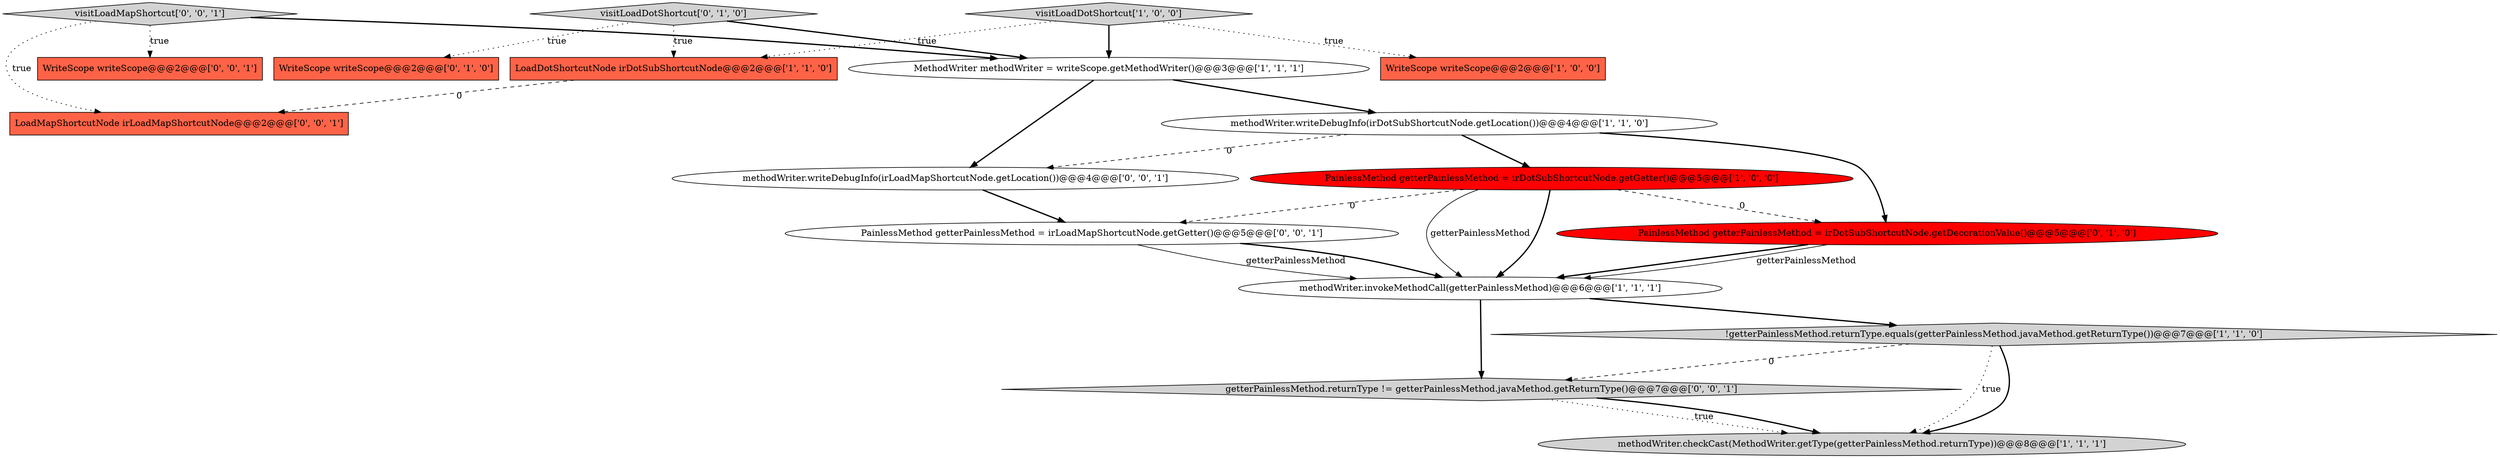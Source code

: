 digraph {
9 [style = filled, label = "WriteScope writeScope@@@2@@@['0', '1', '0']", fillcolor = tomato, shape = box image = "AAA0AAABBB2BBB"];
8 [style = filled, label = "PainlessMethod getterPainlessMethod = irDotSubShortcutNode.getGetter()@@@5@@@['1', '0', '0']", fillcolor = red, shape = ellipse image = "AAA1AAABBB1BBB"];
0 [style = filled, label = "visitLoadDotShortcut['1', '0', '0']", fillcolor = lightgray, shape = diamond image = "AAA0AAABBB1BBB"];
5 [style = filled, label = "!getterPainlessMethod.returnType.equals(getterPainlessMethod.javaMethod.getReturnType())@@@7@@@['1', '1', '0']", fillcolor = lightgray, shape = diamond image = "AAA0AAABBB1BBB"];
2 [style = filled, label = "methodWriter.invokeMethodCall(getterPainlessMethod)@@@6@@@['1', '1', '1']", fillcolor = white, shape = ellipse image = "AAA0AAABBB1BBB"];
11 [style = filled, label = "PainlessMethod getterPainlessMethod = irDotSubShortcutNode.getDecorationValue()@@@5@@@['0', '1', '0']", fillcolor = red, shape = ellipse image = "AAA1AAABBB2BBB"];
13 [style = filled, label = "PainlessMethod getterPainlessMethod = irLoadMapShortcutNode.getGetter()@@@5@@@['0', '0', '1']", fillcolor = white, shape = ellipse image = "AAA0AAABBB3BBB"];
14 [style = filled, label = "WriteScope writeScope@@@2@@@['0', '0', '1']", fillcolor = tomato, shape = box image = "AAA0AAABBB3BBB"];
4 [style = filled, label = "methodWriter.checkCast(MethodWriter.getType(getterPainlessMethod.returnType))@@@8@@@['1', '1', '1']", fillcolor = lightgray, shape = ellipse image = "AAA0AAABBB1BBB"];
6 [style = filled, label = "methodWriter.writeDebugInfo(irDotSubShortcutNode.getLocation())@@@4@@@['1', '1', '0']", fillcolor = white, shape = ellipse image = "AAA0AAABBB1BBB"];
12 [style = filled, label = "visitLoadMapShortcut['0', '0', '1']", fillcolor = lightgray, shape = diamond image = "AAA0AAABBB3BBB"];
1 [style = filled, label = "MethodWriter methodWriter = writeScope.getMethodWriter()@@@3@@@['1', '1', '1']", fillcolor = white, shape = ellipse image = "AAA0AAABBB1BBB"];
10 [style = filled, label = "visitLoadDotShortcut['0', '1', '0']", fillcolor = lightgray, shape = diamond image = "AAA0AAABBB2BBB"];
7 [style = filled, label = "LoadDotShortcutNode irDotSubShortcutNode@@@2@@@['1', '1', '0']", fillcolor = tomato, shape = box image = "AAA0AAABBB1BBB"];
16 [style = filled, label = "getterPainlessMethod.returnType != getterPainlessMethod.javaMethod.getReturnType()@@@7@@@['0', '0', '1']", fillcolor = lightgray, shape = diamond image = "AAA0AAABBB3BBB"];
3 [style = filled, label = "WriteScope writeScope@@@2@@@['1', '0', '0']", fillcolor = tomato, shape = box image = "AAA0AAABBB1BBB"];
17 [style = filled, label = "LoadMapShortcutNode irLoadMapShortcutNode@@@2@@@['0', '0', '1']", fillcolor = tomato, shape = box image = "AAA0AAABBB3BBB"];
15 [style = filled, label = "methodWriter.writeDebugInfo(irLoadMapShortcutNode.getLocation())@@@4@@@['0', '0', '1']", fillcolor = white, shape = ellipse image = "AAA0AAABBB3BBB"];
12->17 [style = dotted, label="true"];
15->13 [style = bold, label=""];
13->2 [style = solid, label="getterPainlessMethod"];
7->17 [style = dashed, label="0"];
1->15 [style = bold, label=""];
8->2 [style = solid, label="getterPainlessMethod"];
10->9 [style = dotted, label="true"];
12->1 [style = bold, label=""];
16->4 [style = dotted, label="true"];
11->2 [style = bold, label=""];
5->4 [style = dotted, label="true"];
8->13 [style = dashed, label="0"];
5->16 [style = dashed, label="0"];
12->14 [style = dotted, label="true"];
1->6 [style = bold, label=""];
8->2 [style = bold, label=""];
6->15 [style = dashed, label="0"];
0->1 [style = bold, label=""];
6->11 [style = bold, label=""];
5->4 [style = bold, label=""];
6->8 [style = bold, label=""];
11->2 [style = solid, label="getterPainlessMethod"];
0->3 [style = dotted, label="true"];
16->4 [style = bold, label=""];
8->11 [style = dashed, label="0"];
10->1 [style = bold, label=""];
10->7 [style = dotted, label="true"];
0->7 [style = dotted, label="true"];
2->5 [style = bold, label=""];
13->2 [style = bold, label=""];
2->16 [style = bold, label=""];
}
